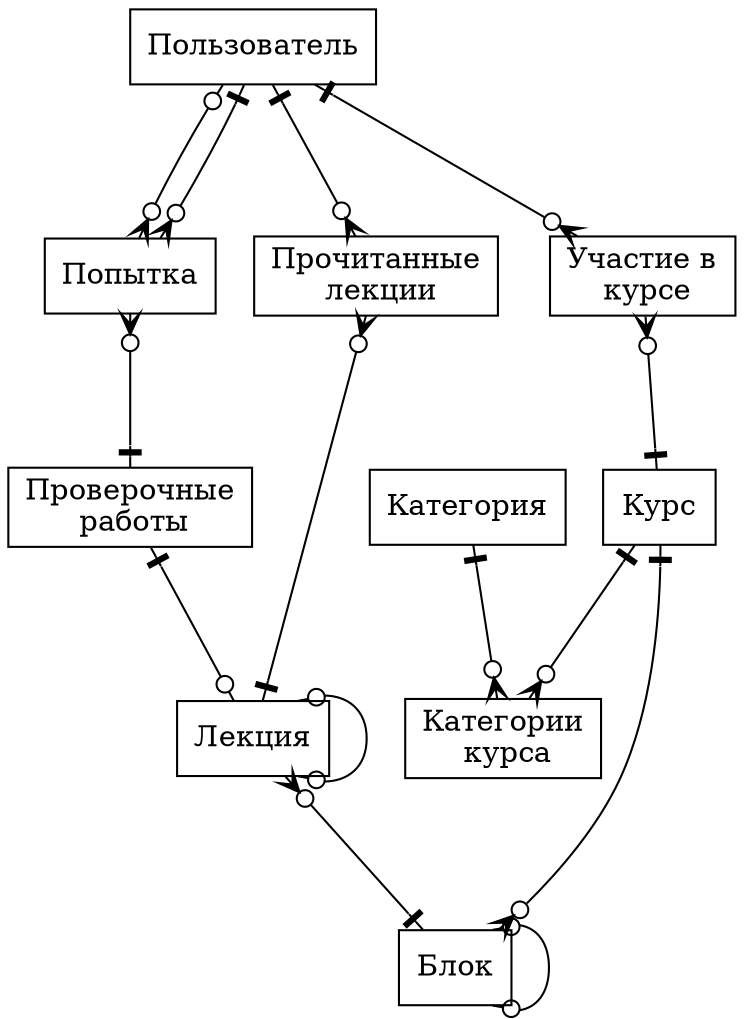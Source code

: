 digraph ERD {
  ranksep=1;

  User [ label="{<F> Пользователь}" shape = "record" ];
  Course [ label="{<F> Курс}" shape = "record" ];
  CourseCategory [ label="{<F> Категории\l курса}" shape = "record" ];
  Category [ label="{<F> Категория}" shape = "record" ];
  
  Block [ label="{<F> Блок}" shape = "record" ];
  Task [ label="{<F> Проверочные\l работы}" shape = "record" ];
  Solution [ label="{<F> Попытка}" shape = "record" ];
  Lecture [ label="{<F> Лекция}" shape = "record" ];
  CourseEnroll [ label="{<F> Участие&nbsp;в\l курсе}" shape = "record" ];
  LectureReaded [ label="{<F> Прочитанные \l лекции}" shape = "record" ];
 
  User->CourseEnroll [arrowhead = crowodot, arrowtail = noneotee, dir=both];
  User->LectureReaded[arrowhead = crowodot, arrowtail = noneotee, dir=both];
  User->Solution[arrowhead = crowodot, arrowtail = noneodot, dir=both];
  User->Solution[arrowhead = crowodot, arrowtail = noneotee, dir=both];
  
  Solution->Task[arrowhead = noneotee, arrowtail = crowodot, dir=both];
  CourseEnroll->Course [arrowhead = noneotee, arrowtail = crowodot, dir=both];
  LectureReaded->Lecture[arrowhead = noneotee, arrowtail = crowodot, dir=both];
  
  Task->Lecture [arrowhead = noneodot, arrowtail = noneotee, dir=both];
  Course->Block[arrowhead = crowodot, arrowtail = noneotee, dir=both];
  Lecture->Block[arrowhead = noneotee, arrowtail = crowodot, dir=both];
  
  Course->CourseCategory[arrowhead = crowodot, arrowtail = noneotee, dir=both];
  Category->CourseCategory[arrowhead = crowodot, arrowtail = noneotee, dir=both];
  
  Block->Block [arrowhead = noneodot, arrowtail = noneodot, dir=both];
  Lecture->Lecture [arrowhead = noneodot, arrowtail = noneodot, dir=both];
}